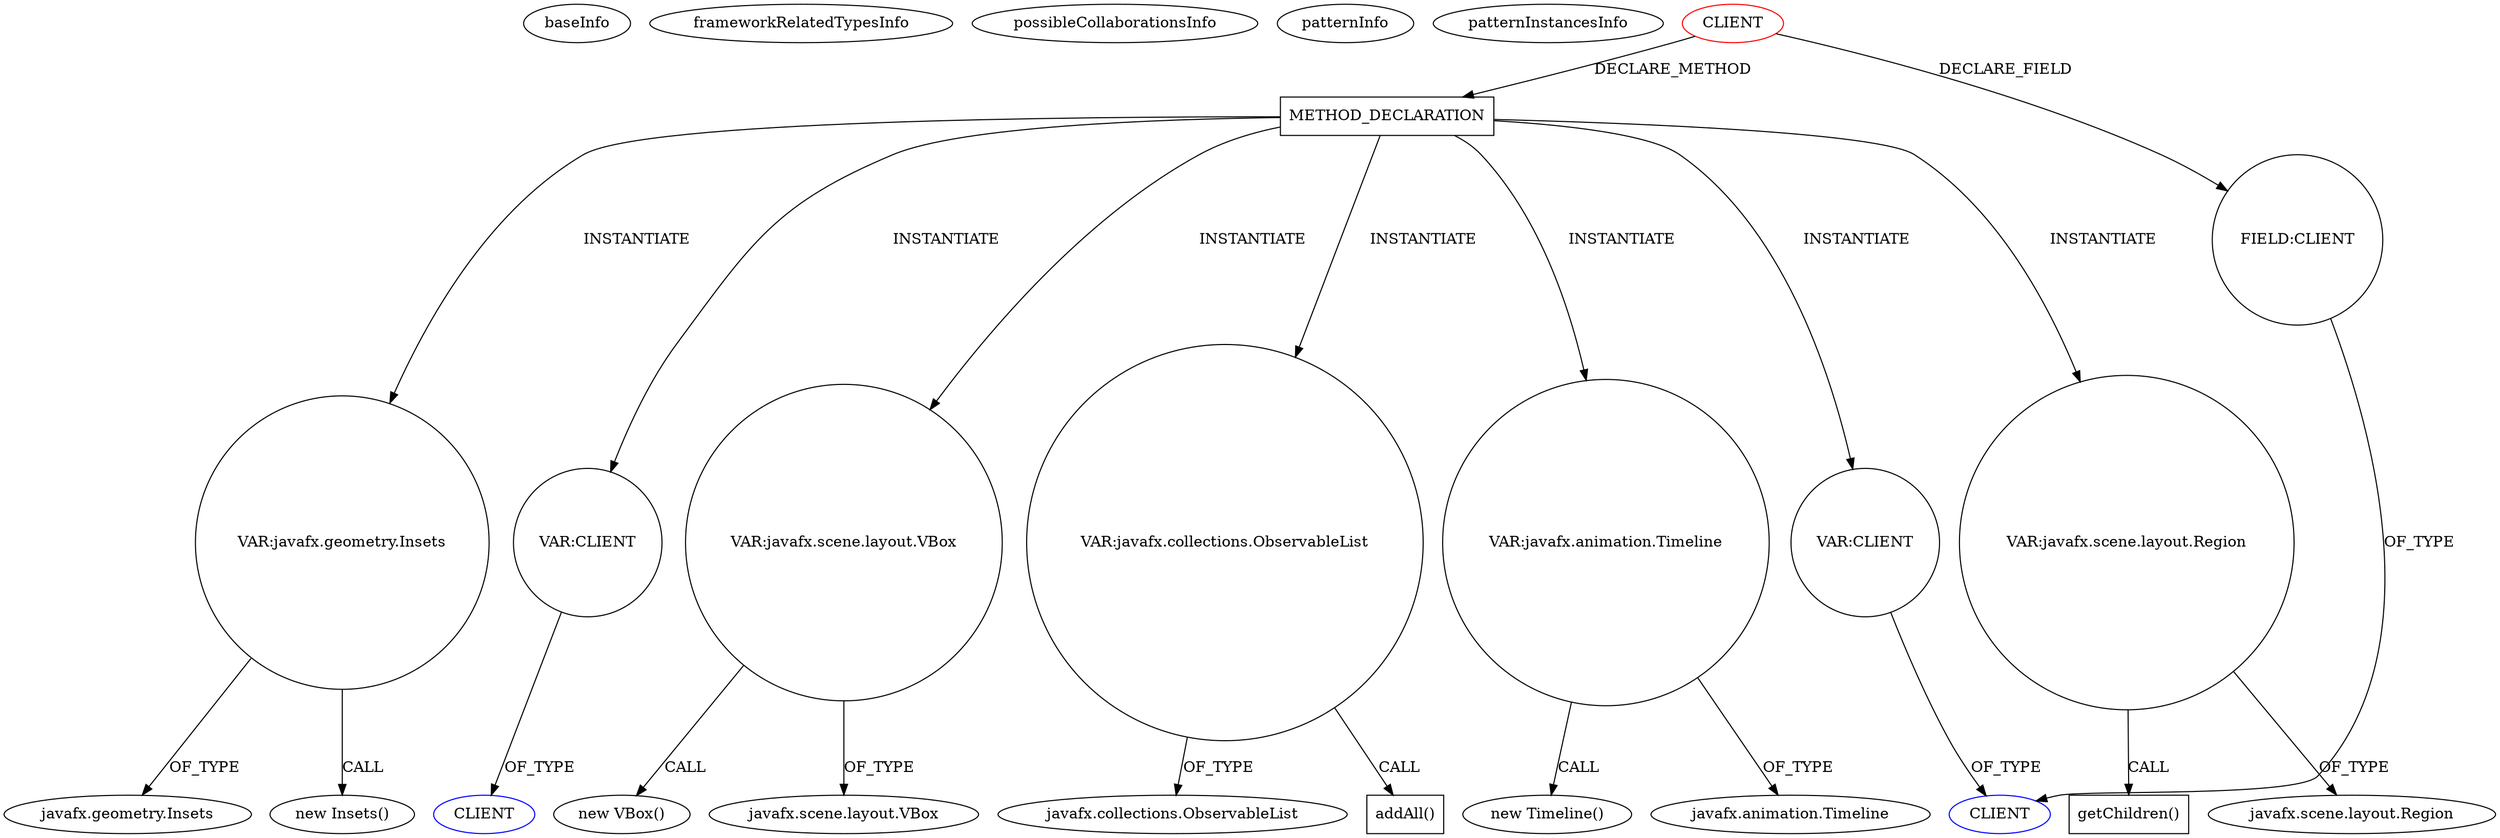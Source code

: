 digraph {
baseInfo[graphId=616,category="pattern",isAnonymous=false,possibleRelation=false]
frameworkRelatedTypesInfo[]
possibleCollaborationsInfo[]
patternInfo[frequency=2.0,patternRootClient=0]
patternInstancesInfo[0="Ollowayne-dalekPTT~/Ollowayne-dalekPTT/dalekPTT-master/src/ptt/dalek/ui/RepositoryPane.java~RepositoryPane~1048",1="AlexTape-SlidingPuzzleFX~/AlexTape-SlidingPuzzleFX/SlidingPuzzleFX-master/src/de/alextape/slidingpuzzle/SlidingPuzzleGame.java~SlidingPuzzleGame~113"]
85[label="new Insets()",vertexType="CONSTRUCTOR_CALL",isFrameworkType=false]
86[label="VAR:javafx.geometry.Insets",vertexType="VARIABLE_EXPRESION",isFrameworkType=false,shape=circle]
87[label="javafx.geometry.Insets",vertexType="FRAMEWORK_CLASS_TYPE",isFrameworkType=false]
51[label="METHOD_DECLARATION",vertexType="CLIENT_METHOD_DECLARATION",isFrameworkType=false,shape=box]
54[label="VAR:javafx.animation.Timeline",vertexType="VARIABLE_EXPRESION",isFrameworkType=false,shape=circle]
73[label="VAR:javafx.scene.layout.Region",vertexType="VARIABLE_EXPRESION",isFrameworkType=false,shape=circle]
0[label="CLIENT",vertexType="ROOT_CLIENT_CLASS_DECLARATION",isFrameworkType=false,color=red]
67[label="VAR:CLIENT",vertexType="VARIABLE_EXPRESION",isFrameworkType=false,shape=circle]
70[label="VAR:CLIENT",vertexType="VARIABLE_EXPRESION",isFrameworkType=false,shape=circle]
4[label="FIELD:CLIENT",vertexType="FIELD_DECLARATION",isFrameworkType=false,shape=circle]
75[label="javafx.scene.layout.Region",vertexType="FRAMEWORK_CLASS_TYPE",isFrameworkType=false]
79[label="getChildren()",vertexType="INSIDE_CALL",isFrameworkType=false,shape=box]
81[label="VAR:javafx.scene.layout.VBox",vertexType="VARIABLE_EXPRESION",isFrameworkType=false,shape=circle]
3[label="javafx.animation.Timeline",vertexType="FRAMEWORK_CLASS_TYPE",isFrameworkType=false]
5[label="CLIENT",vertexType="REFERENCE_CLIENT_CLASS_DECLARATION",isFrameworkType=false,color=blue]
71[label="CLIENT",vertexType="REFERENCE_CLIENT_CLASS_DECLARATION",isFrameworkType=false,color=blue]
53[label="new Timeline()",vertexType="CONSTRUCTOR_CALL",isFrameworkType=false]
80[label="new VBox()",vertexType="CONSTRUCTOR_CALL",isFrameworkType=false]
82[label="javafx.scene.layout.VBox",vertexType="FRAMEWORK_CLASS_TYPE",isFrameworkType=false]
93[label="VAR:javafx.collections.ObservableList",vertexType="VARIABLE_EXPRESION",isFrameworkType=false,shape=circle]
90[label="javafx.collections.ObservableList",vertexType="FRAMEWORK_INTERFACE_TYPE",isFrameworkType=false]
94[label="addAll()",vertexType="INSIDE_CALL",isFrameworkType=false,shape=box]
51->54[label="INSTANTIATE"]
51->70[label="INSTANTIATE"]
54->3[label="OF_TYPE"]
67->5[label="OF_TYPE"]
73->79[label="CALL"]
81->82[label="OF_TYPE"]
73->75[label="OF_TYPE"]
0->51[label="DECLARE_METHOD"]
81->80[label="CALL"]
51->81[label="INSTANTIATE"]
86->87[label="OF_TYPE"]
4->5[label="OF_TYPE"]
93->94[label="CALL"]
93->90[label="OF_TYPE"]
54->53[label="CALL"]
51->93[label="INSTANTIATE"]
70->71[label="OF_TYPE"]
51->86[label="INSTANTIATE"]
86->85[label="CALL"]
51->67[label="INSTANTIATE"]
51->73[label="INSTANTIATE"]
0->4[label="DECLARE_FIELD"]
}
